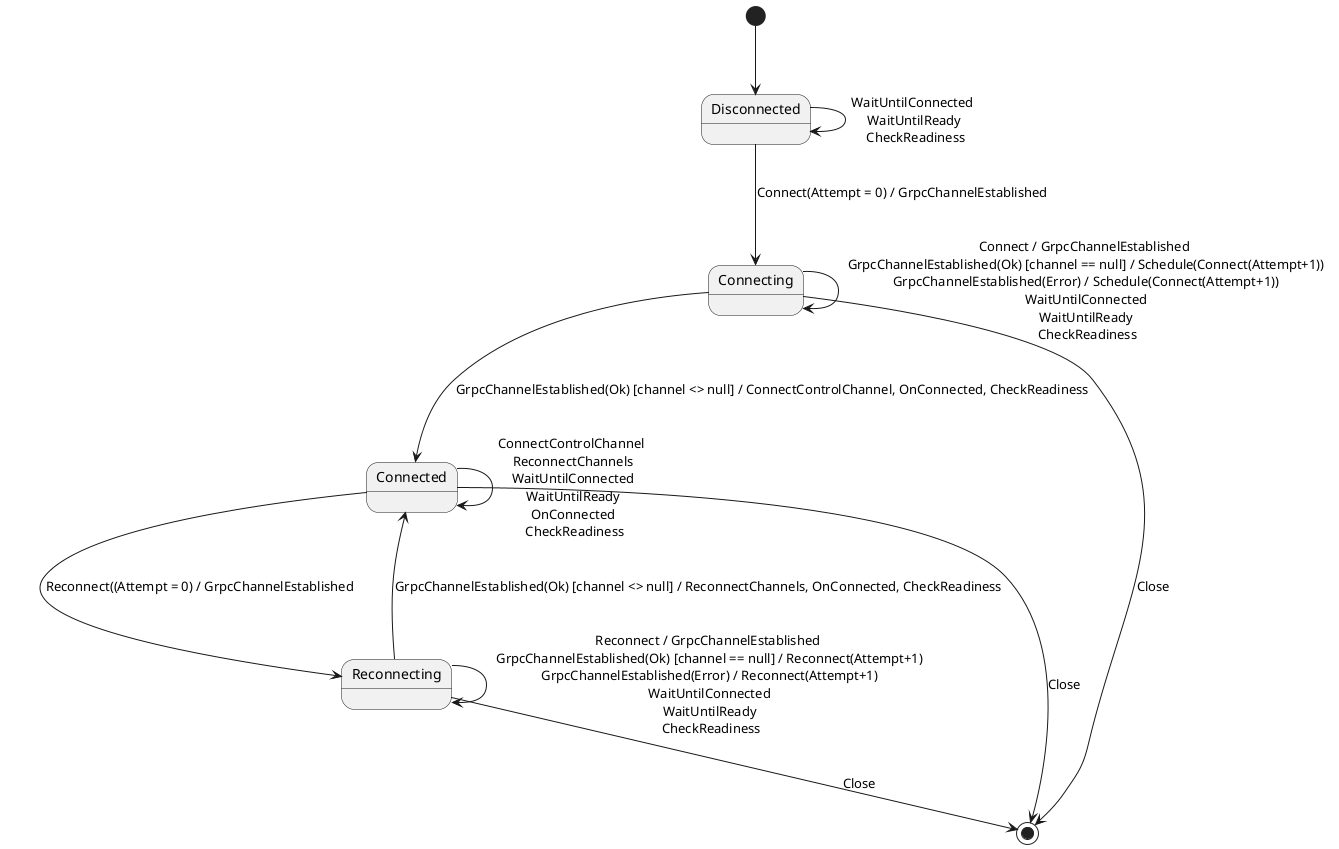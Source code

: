 @startuml AxonServerConnection state machine
[*] --> Disconnected
Disconnected-->Disconnected: WaitUntilConnected \n WaitUntilReady \n CheckReadiness
Disconnected-->Connecting: Connect(Attempt = 0) / GrpcChannelEstablished
Connecting-->Connecting: Connect / GrpcChannelEstablished \n GrpcChannelEstablished(Ok) [channel == null] / Schedule(Connect(Attempt+1)) \n GrpcChannelEstablished(Error) / Schedule(Connect(Attempt+1)) \n WaitUntilConnected \n WaitUntilReady \n CheckReadiness
Connecting-->Connected: GrpcChannelEstablished(Ok) [channel <> null] / ConnectControlChannel, OnConnected, CheckReadiness
Connected-->Reconnecting: Reconnect((Attempt = 0) / GrpcChannelEstablished
Reconnecting-->Reconnecting: Reconnect / GrpcChannelEstablished \n GrpcChannelEstablished(Ok) [channel == null] / Reconnect(Attempt+1) \n GrpcChannelEstablished(Error) / Reconnect(Attempt+1) \n WaitUntilConnected \n WaitUntilReady \n CheckReadiness
Reconnecting-->Connected: GrpcChannelEstablished(Ok) [channel <> null] / ReconnectChannels, OnConnected, CheckReadiness
Connected-->Connected: ConnectControlChannel \n ReconnectChannels \n WaitUntilConnected \n WaitUntilReady \n OnConnected \n CheckReadiness
Connected --> [*]: Close
Connecting --> [*]: Close
Reconnecting --> [*]: Close
@enduml